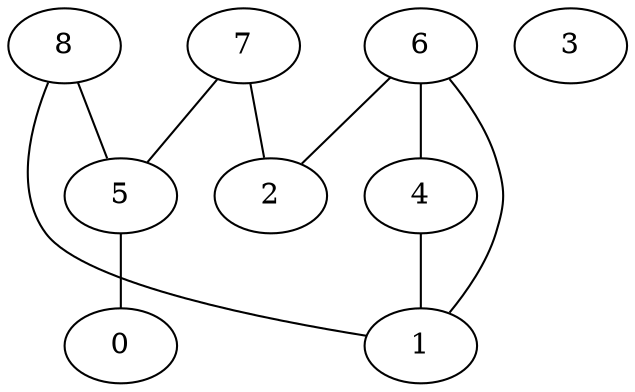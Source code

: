graph G {
0;
1;
2;
3;
4;
5;
6;
7;
8;
8--5 ;
8--1 ;
7--5 ;
7--2 ;
6--4 ;
6--2 ;
6--1 ;
5--0 ;
4--1 ;
}
